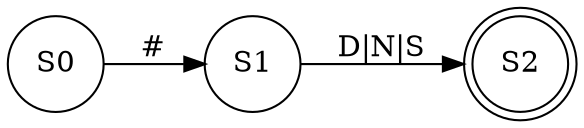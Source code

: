 digraph finite_state_machine {
	rankdir=LR;
node [shape = doublecircle]; S2;
node [shape = circle];
S0->S1 [label = "#"]; 
S1->S2 [label="D|N|S"]
}